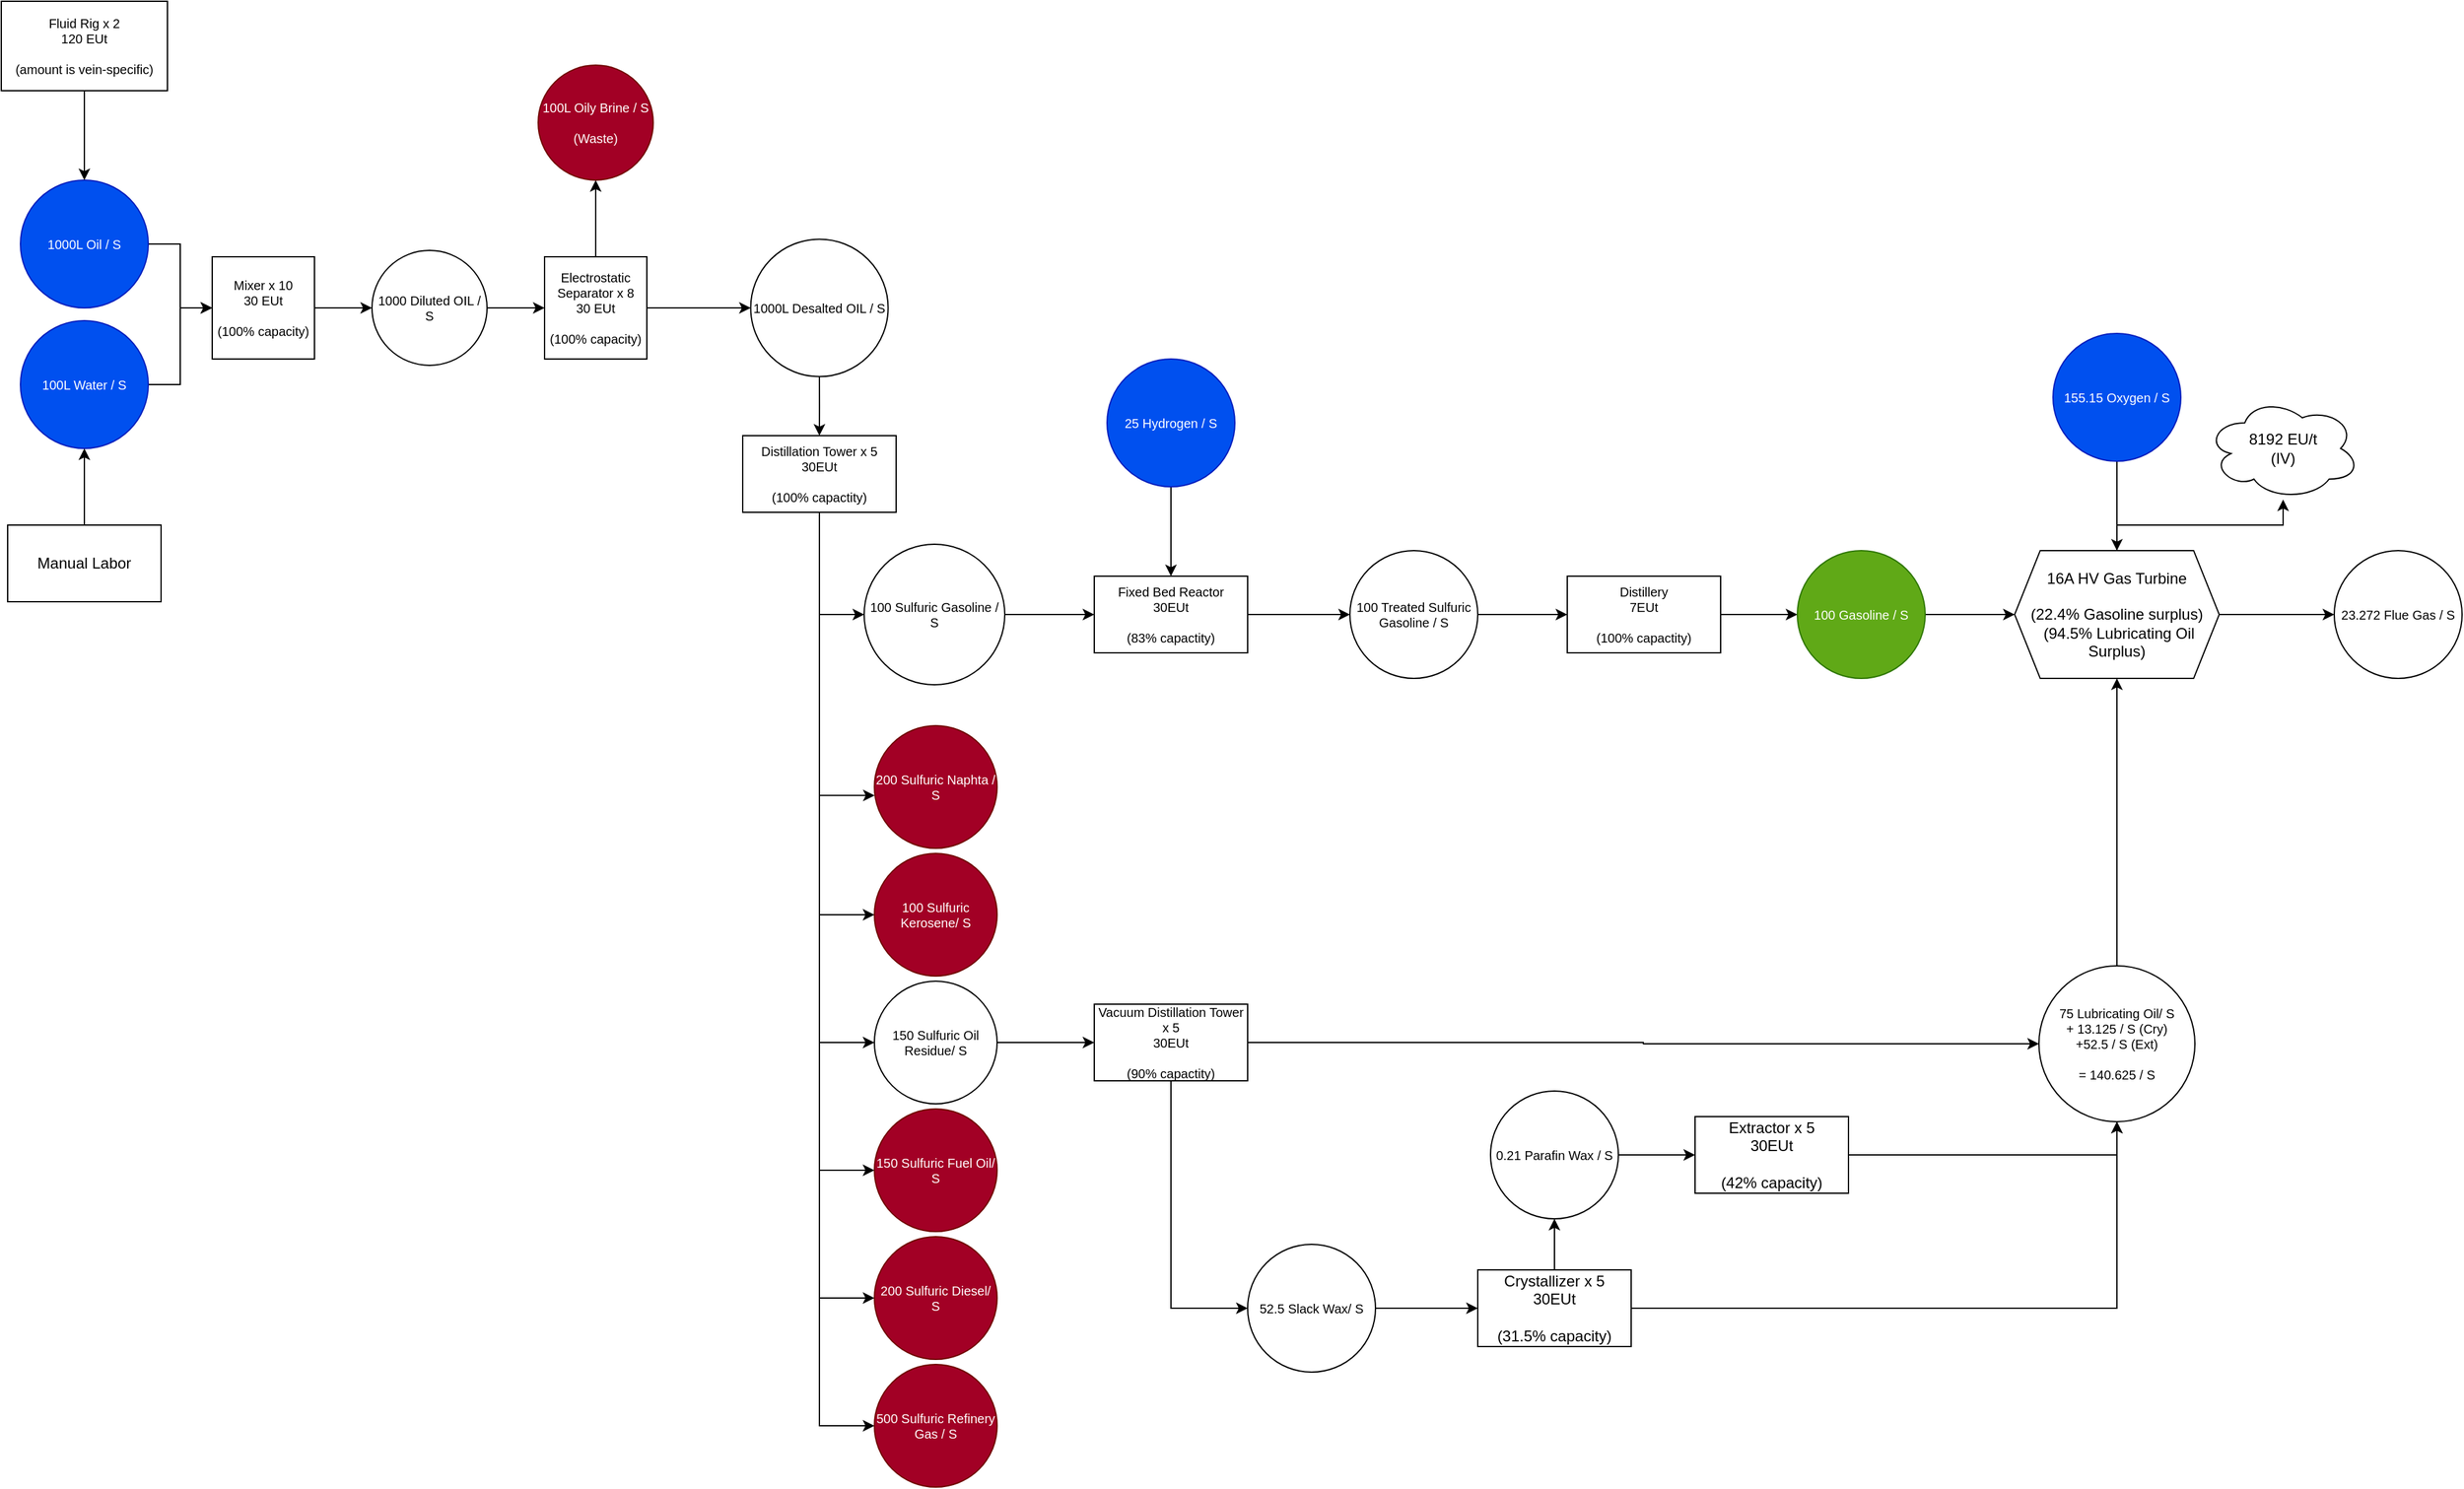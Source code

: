 <mxfile version="21.7.5" type="device">
  <diagram id="C5RBs43oDa-KdzZeNtuy" name="Page-1">
    <mxGraphModel dx="1245" dy="1088" grid="1" gridSize="10" guides="1" tooltips="1" connect="1" arrows="1" fold="1" page="1" pageScale="1" pageWidth="1000000000000000000" pageHeight="1e+22" math="0" shadow="0">
      <root>
        <mxCell id="WIyWlLk6GJQsqaUBKTNV-0" />
        <mxCell id="WIyWlLk6GJQsqaUBKTNV-1" parent="WIyWlLk6GJQsqaUBKTNV-0" />
        <mxCell id="cMW7nhsQqeWeF74KAXtx-5" style="edgeStyle=orthogonalEdgeStyle;rounded=0;orthogonalLoop=1;jettySize=auto;html=1;fontSize=10;" parent="WIyWlLk6GJQsqaUBKTNV-1" source="cMW7nhsQqeWeF74KAXtx-0" target="cMW7nhsQqeWeF74KAXtx-3" edge="1">
          <mxGeometry relative="1" as="geometry" />
        </mxCell>
        <mxCell id="cMW7nhsQqeWeF74KAXtx-0" value="1000L Oil / S" style="ellipse;whiteSpace=wrap;html=1;aspect=fixed;fontSize=10;fillColor=#0050ef;fontColor=#ffffff;strokeColor=#001DBC;" parent="WIyWlLk6GJQsqaUBKTNV-1" vertex="1">
          <mxGeometry x="60" y="210" width="100" height="100" as="geometry" />
        </mxCell>
        <mxCell id="cMW7nhsQqeWeF74KAXtx-8" style="edgeStyle=orthogonalEdgeStyle;rounded=0;orthogonalLoop=1;jettySize=auto;html=1;entryX=0;entryY=0.5;entryDx=0;entryDy=0;fontSize=10;" parent="WIyWlLk6GJQsqaUBKTNV-1" source="cMW7nhsQqeWeF74KAXtx-1" target="cMW7nhsQqeWeF74KAXtx-7" edge="1">
          <mxGeometry relative="1" as="geometry" />
        </mxCell>
        <mxCell id="cMW7nhsQqeWeF74KAXtx-1" value="1000 Diluted OIL / S" style="ellipse;whiteSpace=wrap;html=1;aspect=fixed;fontSize=10;" parent="WIyWlLk6GJQsqaUBKTNV-1" vertex="1">
          <mxGeometry x="335" y="265" width="90" height="90" as="geometry" />
        </mxCell>
        <mxCell id="cMW7nhsQqeWeF74KAXtx-4" style="edgeStyle=orthogonalEdgeStyle;rounded=0;orthogonalLoop=1;jettySize=auto;html=1;fontSize=10;" parent="WIyWlLk6GJQsqaUBKTNV-1" source="cMW7nhsQqeWeF74KAXtx-2" target="cMW7nhsQqeWeF74KAXtx-3" edge="1">
          <mxGeometry relative="1" as="geometry" />
        </mxCell>
        <mxCell id="cMW7nhsQqeWeF74KAXtx-2" value="100L Water / S" style="ellipse;whiteSpace=wrap;html=1;aspect=fixed;fontSize=10;fillColor=#0050ef;fontColor=#ffffff;strokeColor=#001DBC;" parent="WIyWlLk6GJQsqaUBKTNV-1" vertex="1">
          <mxGeometry x="60" y="320" width="100" height="100" as="geometry" />
        </mxCell>
        <mxCell id="cMW7nhsQqeWeF74KAXtx-6" style="edgeStyle=orthogonalEdgeStyle;rounded=0;orthogonalLoop=1;jettySize=auto;html=1;entryX=0;entryY=0.5;entryDx=0;entryDy=0;fontSize=10;" parent="WIyWlLk6GJQsqaUBKTNV-1" source="cMW7nhsQqeWeF74KAXtx-3" target="cMW7nhsQqeWeF74KAXtx-1" edge="1">
          <mxGeometry relative="1" as="geometry" />
        </mxCell>
        <mxCell id="cMW7nhsQqeWeF74KAXtx-3" value="Mixer x 10&lt;br style=&quot;font-size: 10px;&quot;&gt;30 EUt&lt;br&gt;&lt;br&gt;(100% capacity)" style="whiteSpace=wrap;html=1;aspect=fixed;fontSize=10;" parent="WIyWlLk6GJQsqaUBKTNV-1" vertex="1">
          <mxGeometry x="210" y="270" width="80" height="80" as="geometry" />
        </mxCell>
        <mxCell id="cMW7nhsQqeWeF74KAXtx-11" style="edgeStyle=orthogonalEdgeStyle;rounded=0;orthogonalLoop=1;jettySize=auto;html=1;fontSize=10;" parent="WIyWlLk6GJQsqaUBKTNV-1" source="cMW7nhsQqeWeF74KAXtx-7" target="cMW7nhsQqeWeF74KAXtx-9" edge="1">
          <mxGeometry relative="1" as="geometry" />
        </mxCell>
        <mxCell id="cMW7nhsQqeWeF74KAXtx-12" style="edgeStyle=orthogonalEdgeStyle;rounded=0;orthogonalLoop=1;jettySize=auto;html=1;fontSize=10;" parent="WIyWlLk6GJQsqaUBKTNV-1" source="cMW7nhsQqeWeF74KAXtx-7" target="cMW7nhsQqeWeF74KAXtx-10" edge="1">
          <mxGeometry relative="1" as="geometry" />
        </mxCell>
        <mxCell id="cMW7nhsQqeWeF74KAXtx-7" value="Electrostatic Separator x 8&lt;br style=&quot;font-size: 10px;&quot;&gt;30 EUt&lt;br style=&quot;font-size: 10px;&quot;&gt;&lt;br style=&quot;font-size: 10px;&quot;&gt;(100% capacity)" style="whiteSpace=wrap;html=1;aspect=fixed;fontSize=10;" parent="WIyWlLk6GJQsqaUBKTNV-1" vertex="1">
          <mxGeometry x="470" y="270" width="80" height="80" as="geometry" />
        </mxCell>
        <mxCell id="cMW7nhsQqeWeF74KAXtx-25" style="edgeStyle=orthogonalEdgeStyle;rounded=0;orthogonalLoop=1;jettySize=auto;html=1;fontSize=10;" parent="WIyWlLk6GJQsqaUBKTNV-1" source="cMW7nhsQqeWeF74KAXtx-9" target="cMW7nhsQqeWeF74KAXtx-24" edge="1">
          <mxGeometry relative="1" as="geometry" />
        </mxCell>
        <mxCell id="cMW7nhsQqeWeF74KAXtx-9" value="1000L Desalted OIL / S" style="ellipse;whiteSpace=wrap;html=1;aspect=fixed;fontSize=10;" parent="WIyWlLk6GJQsqaUBKTNV-1" vertex="1">
          <mxGeometry x="631.25" y="256.25" width="107.5" height="107.5" as="geometry" />
        </mxCell>
        <mxCell id="cMW7nhsQqeWeF74KAXtx-10" value="100L Oily Brine / S&lt;br style=&quot;font-size: 10px;&quot;&gt;&lt;br style=&quot;font-size: 10px;&quot;&gt;(Waste)" style="ellipse;whiteSpace=wrap;html=1;aspect=fixed;fontSize=10;fillColor=#a20025;fontColor=#ffffff;strokeColor=#6F0000;" parent="WIyWlLk6GJQsqaUBKTNV-1" vertex="1">
          <mxGeometry x="465" y="120" width="90" height="90" as="geometry" />
        </mxCell>
        <mxCell id="cMW7nhsQqeWeF74KAXtx-33" style="edgeStyle=orthogonalEdgeStyle;rounded=0;orthogonalLoop=1;jettySize=auto;html=1;entryX=0;entryY=0.5;entryDx=0;entryDy=0;fontSize=10;" parent="WIyWlLk6GJQsqaUBKTNV-1" source="cMW7nhsQqeWeF74KAXtx-24" target="cMW7nhsQqeWeF74KAXtx-26" edge="1">
          <mxGeometry relative="1" as="geometry" />
        </mxCell>
        <mxCell id="cMW7nhsQqeWeF74KAXtx-34" style="edgeStyle=orthogonalEdgeStyle;rounded=0;orthogonalLoop=1;jettySize=auto;html=1;entryX=0.002;entryY=0.569;entryDx=0;entryDy=0;entryPerimeter=0;fontSize=10;" parent="WIyWlLk6GJQsqaUBKTNV-1" source="cMW7nhsQqeWeF74KAXtx-24" target="cMW7nhsQqeWeF74KAXtx-28" edge="1">
          <mxGeometry relative="1" as="geometry" />
        </mxCell>
        <mxCell id="cMW7nhsQqeWeF74KAXtx-35" style="edgeStyle=orthogonalEdgeStyle;rounded=0;orthogonalLoop=1;jettySize=auto;html=1;entryX=0;entryY=0.5;entryDx=0;entryDy=0;fontSize=10;" parent="WIyWlLk6GJQsqaUBKTNV-1" source="cMW7nhsQqeWeF74KAXtx-24" target="cMW7nhsQqeWeF74KAXtx-30" edge="1">
          <mxGeometry relative="1" as="geometry" />
        </mxCell>
        <mxCell id="cMW7nhsQqeWeF74KAXtx-36" style="edgeStyle=orthogonalEdgeStyle;rounded=0;orthogonalLoop=1;jettySize=auto;html=1;entryX=0;entryY=0.5;entryDx=0;entryDy=0;fontSize=10;" parent="WIyWlLk6GJQsqaUBKTNV-1" source="cMW7nhsQqeWeF74KAXtx-24" target="cMW7nhsQqeWeF74KAXtx-29" edge="1">
          <mxGeometry relative="1" as="geometry" />
        </mxCell>
        <mxCell id="cMW7nhsQqeWeF74KAXtx-37" style="edgeStyle=orthogonalEdgeStyle;rounded=0;orthogonalLoop=1;jettySize=auto;html=1;entryX=0;entryY=0.5;entryDx=0;entryDy=0;fontSize=10;" parent="WIyWlLk6GJQsqaUBKTNV-1" source="cMW7nhsQqeWeF74KAXtx-24" target="cMW7nhsQqeWeF74KAXtx-27" edge="1">
          <mxGeometry relative="1" as="geometry" />
        </mxCell>
        <mxCell id="cMW7nhsQqeWeF74KAXtx-38" style="edgeStyle=orthogonalEdgeStyle;rounded=0;orthogonalLoop=1;jettySize=auto;html=1;entryX=0;entryY=0.5;entryDx=0;entryDy=0;fontSize=10;" parent="WIyWlLk6GJQsqaUBKTNV-1" source="cMW7nhsQqeWeF74KAXtx-24" target="cMW7nhsQqeWeF74KAXtx-32" edge="1">
          <mxGeometry relative="1" as="geometry" />
        </mxCell>
        <mxCell id="cMW7nhsQqeWeF74KAXtx-39" style="edgeStyle=orthogonalEdgeStyle;rounded=0;orthogonalLoop=1;jettySize=auto;html=1;entryX=0;entryY=0.5;entryDx=0;entryDy=0;fontSize=10;" parent="WIyWlLk6GJQsqaUBKTNV-1" source="cMW7nhsQqeWeF74KAXtx-24" target="cMW7nhsQqeWeF74KAXtx-31" edge="1">
          <mxGeometry relative="1" as="geometry" />
        </mxCell>
        <mxCell id="cMW7nhsQqeWeF74KAXtx-24" value="Distillation Tower x 5&lt;br style=&quot;font-size: 10px;&quot;&gt;30EUt&lt;br style=&quot;font-size: 10px;&quot;&gt;&lt;br style=&quot;font-size: 10px;&quot;&gt;(100% capactity)" style="rounded=0;whiteSpace=wrap;html=1;fontSize=10;" parent="WIyWlLk6GJQsqaUBKTNV-1" vertex="1">
          <mxGeometry x="625" y="410" width="120" height="60" as="geometry" />
        </mxCell>
        <mxCell id="keTg5EGuquQ2Xi51nmyB-1" style="edgeStyle=orthogonalEdgeStyle;rounded=0;orthogonalLoop=1;jettySize=auto;html=1;fontSize=10;" edge="1" parent="WIyWlLk6GJQsqaUBKTNV-1" source="cMW7nhsQqeWeF74KAXtx-26" target="keTg5EGuquQ2Xi51nmyB-0">
          <mxGeometry relative="1" as="geometry" />
        </mxCell>
        <mxCell id="cMW7nhsQqeWeF74KAXtx-26" value="100 Sulfuric Gasoline / S" style="ellipse;whiteSpace=wrap;html=1;aspect=fixed;fontSize=10;" parent="WIyWlLk6GJQsqaUBKTNV-1" vertex="1">
          <mxGeometry x="720" y="495" width="110" height="110" as="geometry" />
        </mxCell>
        <mxCell id="cMW7nhsQqeWeF74KAXtx-27" value="150 Sulfuric Fuel Oil/ S" style="ellipse;whiteSpace=wrap;html=1;aspect=fixed;fontSize=10;fillColor=#a20025;fontColor=#ffffff;strokeColor=#6F0000;" parent="WIyWlLk6GJQsqaUBKTNV-1" vertex="1">
          <mxGeometry x="728" y="937" width="96" height="96" as="geometry" />
        </mxCell>
        <mxCell id="cMW7nhsQqeWeF74KAXtx-28" value="200 Sulfuric Naphta / S" style="ellipse;whiteSpace=wrap;html=1;aspect=fixed;fontSize=10;fillColor=#a20025;fontColor=#ffffff;strokeColor=#6F0000;" parent="WIyWlLk6GJQsqaUBKTNV-1" vertex="1">
          <mxGeometry x="728" y="637" width="96" height="96" as="geometry" />
        </mxCell>
        <mxCell id="keTg5EGuquQ2Xi51nmyB-18" style="edgeStyle=orthogonalEdgeStyle;rounded=0;orthogonalLoop=1;jettySize=auto;html=1;" edge="1" parent="WIyWlLk6GJQsqaUBKTNV-1" source="cMW7nhsQqeWeF74KAXtx-29" target="keTg5EGuquQ2Xi51nmyB-17">
          <mxGeometry relative="1" as="geometry" />
        </mxCell>
        <mxCell id="cMW7nhsQqeWeF74KAXtx-29" value="150 Sulfuric Oil Residue/ S" style="ellipse;whiteSpace=wrap;html=1;aspect=fixed;fontSize=10;" parent="WIyWlLk6GJQsqaUBKTNV-1" vertex="1">
          <mxGeometry x="728" y="837" width="96" height="96" as="geometry" />
        </mxCell>
        <mxCell id="cMW7nhsQqeWeF74KAXtx-30" value="100 Sulfuric Kerosene/ S" style="ellipse;whiteSpace=wrap;html=1;aspect=fixed;fontSize=10;fillColor=#a20025;fontColor=#ffffff;strokeColor=#6F0000;" parent="WIyWlLk6GJQsqaUBKTNV-1" vertex="1">
          <mxGeometry x="728" y="737" width="96" height="96" as="geometry" />
        </mxCell>
        <mxCell id="cMW7nhsQqeWeF74KAXtx-31" value="500 Sulfuric Refinery Gas / S" style="ellipse;whiteSpace=wrap;html=1;aspect=fixed;fontSize=10;fillColor=#a20025;fontColor=#ffffff;strokeColor=#6F0000;" parent="WIyWlLk6GJQsqaUBKTNV-1" vertex="1">
          <mxGeometry x="728" y="1137" width="96" height="96" as="geometry" />
        </mxCell>
        <mxCell id="cMW7nhsQqeWeF74KAXtx-32" value="200 Sulfuric Diesel/ S" style="ellipse;whiteSpace=wrap;html=1;aspect=fixed;fontSize=10;fillColor=#a20025;fontColor=#ffffff;strokeColor=#6F0000;" parent="WIyWlLk6GJQsqaUBKTNV-1" vertex="1">
          <mxGeometry x="728" y="1037" width="96" height="96" as="geometry" />
        </mxCell>
        <mxCell id="keTg5EGuquQ2Xi51nmyB-6" style="edgeStyle=orthogonalEdgeStyle;rounded=0;orthogonalLoop=1;jettySize=auto;html=1;fontSize=10;" edge="1" parent="WIyWlLk6GJQsqaUBKTNV-1" source="keTg5EGuquQ2Xi51nmyB-0" target="keTg5EGuquQ2Xi51nmyB-3">
          <mxGeometry relative="1" as="geometry" />
        </mxCell>
        <mxCell id="keTg5EGuquQ2Xi51nmyB-0" value="Fixed Bed Reactor&lt;br style=&quot;font-size: 10px;&quot;&gt;30EUt&lt;br style=&quot;font-size: 10px;&quot;&gt;&lt;br style=&quot;font-size: 10px;&quot;&gt;(83% capactity)" style="rounded=0;whiteSpace=wrap;html=1;fontSize=10;" vertex="1" parent="WIyWlLk6GJQsqaUBKTNV-1">
          <mxGeometry x="900" y="520" width="120" height="60" as="geometry" />
        </mxCell>
        <mxCell id="keTg5EGuquQ2Xi51nmyB-8" style="edgeStyle=orthogonalEdgeStyle;rounded=0;orthogonalLoop=1;jettySize=auto;html=1;fontSize=10;" edge="1" parent="WIyWlLk6GJQsqaUBKTNV-1" source="keTg5EGuquQ2Xi51nmyB-3" target="keTg5EGuquQ2Xi51nmyB-7">
          <mxGeometry relative="1" as="geometry" />
        </mxCell>
        <mxCell id="keTg5EGuquQ2Xi51nmyB-3" value="100 Treated Sulfuric Gasoline / S" style="ellipse;whiteSpace=wrap;html=1;aspect=fixed;fontSize=10;" vertex="1" parent="WIyWlLk6GJQsqaUBKTNV-1">
          <mxGeometry x="1100" y="500" width="100" height="100" as="geometry" />
        </mxCell>
        <mxCell id="keTg5EGuquQ2Xi51nmyB-5" style="edgeStyle=orthogonalEdgeStyle;rounded=0;orthogonalLoop=1;jettySize=auto;html=1;fontSize=10;" edge="1" parent="WIyWlLk6GJQsqaUBKTNV-1" source="keTg5EGuquQ2Xi51nmyB-4" target="keTg5EGuquQ2Xi51nmyB-0">
          <mxGeometry relative="1" as="geometry" />
        </mxCell>
        <mxCell id="keTg5EGuquQ2Xi51nmyB-4" value="25 Hydrogen / S" style="ellipse;whiteSpace=wrap;html=1;aspect=fixed;fontSize=10;fillColor=#0050ef;fontColor=#ffffff;strokeColor=#001DBC;" vertex="1" parent="WIyWlLk6GJQsqaUBKTNV-1">
          <mxGeometry x="910" y="350" width="100" height="100" as="geometry" />
        </mxCell>
        <mxCell id="keTg5EGuquQ2Xi51nmyB-9" style="edgeStyle=orthogonalEdgeStyle;rounded=0;orthogonalLoop=1;jettySize=auto;html=1;fontSize=10;" edge="1" parent="WIyWlLk6GJQsqaUBKTNV-1" source="keTg5EGuquQ2Xi51nmyB-7" target="keTg5EGuquQ2Xi51nmyB-10">
          <mxGeometry relative="1" as="geometry">
            <mxPoint x="1470" y="550" as="targetPoint" />
          </mxGeometry>
        </mxCell>
        <mxCell id="keTg5EGuquQ2Xi51nmyB-7" value="Distillery&lt;br style=&quot;font-size: 10px;&quot;&gt;7EUt&lt;br style=&quot;font-size: 10px;&quot;&gt;&lt;br style=&quot;font-size: 10px;&quot;&gt;(100% capactity)" style="rounded=0;whiteSpace=wrap;html=1;fontSize=10;" vertex="1" parent="WIyWlLk6GJQsqaUBKTNV-1">
          <mxGeometry x="1270" y="520" width="120" height="60" as="geometry" />
        </mxCell>
        <mxCell id="keTg5EGuquQ2Xi51nmyB-16" style="edgeStyle=orthogonalEdgeStyle;rounded=0;orthogonalLoop=1;jettySize=auto;html=1;" edge="1" parent="WIyWlLk6GJQsqaUBKTNV-1" source="keTg5EGuquQ2Xi51nmyB-10" target="keTg5EGuquQ2Xi51nmyB-15">
          <mxGeometry relative="1" as="geometry" />
        </mxCell>
        <mxCell id="keTg5EGuquQ2Xi51nmyB-10" value="100 Gasoline / S" style="ellipse;whiteSpace=wrap;html=1;aspect=fixed;fontSize=10;fillColor=#60a917;fontColor=#ffffff;strokeColor=#2D7600;" vertex="1" parent="WIyWlLk6GJQsqaUBKTNV-1">
          <mxGeometry x="1450" y="500" width="100" height="100" as="geometry" />
        </mxCell>
        <mxCell id="keTg5EGuquQ2Xi51nmyB-12" style="edgeStyle=orthogonalEdgeStyle;rounded=0;orthogonalLoop=1;jettySize=auto;html=1;fontSize=10;" edge="1" parent="WIyWlLk6GJQsqaUBKTNV-1" source="keTg5EGuquQ2Xi51nmyB-11" target="cMW7nhsQqeWeF74KAXtx-0">
          <mxGeometry relative="1" as="geometry" />
        </mxCell>
        <mxCell id="keTg5EGuquQ2Xi51nmyB-11" value="Fluid Rig x 2&lt;br style=&quot;font-size: 10px;&quot;&gt;120 EUt&lt;br style=&quot;font-size: 10px;&quot;&gt;&lt;br style=&quot;font-size: 10px;&quot;&gt;(amount is vein-specific)" style="rounded=0;whiteSpace=wrap;html=1;fontSize=10;" vertex="1" parent="WIyWlLk6GJQsqaUBKTNV-1">
          <mxGeometry x="45" y="70" width="130" height="70" as="geometry" />
        </mxCell>
        <mxCell id="keTg5EGuquQ2Xi51nmyB-14" style="edgeStyle=orthogonalEdgeStyle;rounded=0;orthogonalLoop=1;jettySize=auto;html=1;" edge="1" parent="WIyWlLk6GJQsqaUBKTNV-1" source="keTg5EGuquQ2Xi51nmyB-13" target="cMW7nhsQqeWeF74KAXtx-2">
          <mxGeometry relative="1" as="geometry" />
        </mxCell>
        <mxCell id="keTg5EGuquQ2Xi51nmyB-13" value="Manual Labor" style="rounded=0;whiteSpace=wrap;html=1;" vertex="1" parent="WIyWlLk6GJQsqaUBKTNV-1">
          <mxGeometry x="50" y="480" width="120" height="60" as="geometry" />
        </mxCell>
        <mxCell id="keTg5EGuquQ2Xi51nmyB-45" style="edgeStyle=orthogonalEdgeStyle;rounded=0;orthogonalLoop=1;jettySize=auto;html=1;" edge="1" parent="WIyWlLk6GJQsqaUBKTNV-1" source="keTg5EGuquQ2Xi51nmyB-15" target="keTg5EGuquQ2Xi51nmyB-44">
          <mxGeometry relative="1" as="geometry" />
        </mxCell>
        <mxCell id="keTg5EGuquQ2Xi51nmyB-47" style="edgeStyle=orthogonalEdgeStyle;rounded=0;orthogonalLoop=1;jettySize=auto;html=1;" edge="1" parent="WIyWlLk6GJQsqaUBKTNV-1" source="keTg5EGuquQ2Xi51nmyB-15" target="keTg5EGuquQ2Xi51nmyB-46">
          <mxGeometry relative="1" as="geometry" />
        </mxCell>
        <mxCell id="keTg5EGuquQ2Xi51nmyB-15" value="16A HV Gas Turbine&lt;br&gt;&lt;br&gt;(22.4% Gasoline surplus)&lt;br&gt;&amp;nbsp;(94.5% Lubricating Oil Surplus)" style="shape=hexagon;perimeter=hexagonPerimeter2;whiteSpace=wrap;html=1;fixedSize=1;" vertex="1" parent="WIyWlLk6GJQsqaUBKTNV-1">
          <mxGeometry x="1620" y="500" width="160" height="100" as="geometry" />
        </mxCell>
        <mxCell id="keTg5EGuquQ2Xi51nmyB-28" style="edgeStyle=orthogonalEdgeStyle;rounded=0;orthogonalLoop=1;jettySize=auto;html=1;entryX=0;entryY=0.5;entryDx=0;entryDy=0;" edge="1" parent="WIyWlLk6GJQsqaUBKTNV-1" source="keTg5EGuquQ2Xi51nmyB-17" target="keTg5EGuquQ2Xi51nmyB-25">
          <mxGeometry relative="1" as="geometry" />
        </mxCell>
        <mxCell id="keTg5EGuquQ2Xi51nmyB-30" style="edgeStyle=orthogonalEdgeStyle;rounded=0;orthogonalLoop=1;jettySize=auto;html=1;" edge="1" parent="WIyWlLk6GJQsqaUBKTNV-1" source="keTg5EGuquQ2Xi51nmyB-17" target="keTg5EGuquQ2Xi51nmyB-23">
          <mxGeometry relative="1" as="geometry" />
        </mxCell>
        <mxCell id="keTg5EGuquQ2Xi51nmyB-17" value="Vacuum Distillation Tower x 5&lt;br style=&quot;font-size: 10px;&quot;&gt;30EUt&lt;br style=&quot;font-size: 10px;&quot;&gt;&lt;br style=&quot;font-size: 10px;&quot;&gt;(90% capactity)" style="rounded=0;whiteSpace=wrap;html=1;fontSize=10;" vertex="1" parent="WIyWlLk6GJQsqaUBKTNV-1">
          <mxGeometry x="900" y="855" width="120" height="60" as="geometry" />
        </mxCell>
        <mxCell id="keTg5EGuquQ2Xi51nmyB-20" style="edgeStyle=orthogonalEdgeStyle;rounded=0;orthogonalLoop=1;jettySize=auto;html=1;" edge="1" parent="WIyWlLk6GJQsqaUBKTNV-1" source="keTg5EGuquQ2Xi51nmyB-19" target="keTg5EGuquQ2Xi51nmyB-15">
          <mxGeometry relative="1" as="geometry" />
        </mxCell>
        <mxCell id="keTg5EGuquQ2Xi51nmyB-19" value="155.15 Oxygen / S" style="ellipse;whiteSpace=wrap;html=1;aspect=fixed;fontSize=10;fillColor=#0050ef;fontColor=#ffffff;strokeColor=#001DBC;" vertex="1" parent="WIyWlLk6GJQsqaUBKTNV-1">
          <mxGeometry x="1650" y="330" width="100" height="100" as="geometry" />
        </mxCell>
        <mxCell id="keTg5EGuquQ2Xi51nmyB-41" style="edgeStyle=orthogonalEdgeStyle;rounded=0;orthogonalLoop=1;jettySize=auto;html=1;" edge="1" parent="WIyWlLk6GJQsqaUBKTNV-1" source="keTg5EGuquQ2Xi51nmyB-23" target="keTg5EGuquQ2Xi51nmyB-15">
          <mxGeometry relative="1" as="geometry" />
        </mxCell>
        <mxCell id="keTg5EGuquQ2Xi51nmyB-23" value="75 Lubricating Oil/ S&lt;br&gt;+ 13.125 / S (Cry)&lt;br&gt;+52.5 / S (Ext)&lt;br&gt;&lt;br&gt;= 140.625 / S" style="ellipse;whiteSpace=wrap;html=1;aspect=fixed;fontSize=10;" vertex="1" parent="WIyWlLk6GJQsqaUBKTNV-1">
          <mxGeometry x="1639" y="825" width="122" height="122" as="geometry" />
        </mxCell>
        <mxCell id="keTg5EGuquQ2Xi51nmyB-32" style="edgeStyle=orthogonalEdgeStyle;rounded=0;orthogonalLoop=1;jettySize=auto;html=1;" edge="1" parent="WIyWlLk6GJQsqaUBKTNV-1" source="keTg5EGuquQ2Xi51nmyB-25" target="keTg5EGuquQ2Xi51nmyB-31">
          <mxGeometry relative="1" as="geometry" />
        </mxCell>
        <mxCell id="keTg5EGuquQ2Xi51nmyB-25" value="52.5 Slack Wax/ S" style="ellipse;whiteSpace=wrap;html=1;aspect=fixed;fontSize=10;" vertex="1" parent="WIyWlLk6GJQsqaUBKTNV-1">
          <mxGeometry x="1020" y="1043" width="100" height="100" as="geometry" />
        </mxCell>
        <mxCell id="keTg5EGuquQ2Xi51nmyB-33" style="edgeStyle=orthogonalEdgeStyle;rounded=0;orthogonalLoop=1;jettySize=auto;html=1;" edge="1" parent="WIyWlLk6GJQsqaUBKTNV-1" source="keTg5EGuquQ2Xi51nmyB-31" target="keTg5EGuquQ2Xi51nmyB-23">
          <mxGeometry relative="1" as="geometry" />
        </mxCell>
        <mxCell id="keTg5EGuquQ2Xi51nmyB-36" style="edgeStyle=orthogonalEdgeStyle;rounded=0;orthogonalLoop=1;jettySize=auto;html=1;" edge="1" parent="WIyWlLk6GJQsqaUBKTNV-1" source="keTg5EGuquQ2Xi51nmyB-31" target="keTg5EGuquQ2Xi51nmyB-34">
          <mxGeometry relative="1" as="geometry" />
        </mxCell>
        <mxCell id="keTg5EGuquQ2Xi51nmyB-31" value="Crystallizer x 5&lt;br&gt;30EUt&lt;br&gt;&lt;br&gt;(31.5% capacity)" style="rounded=0;whiteSpace=wrap;html=1;" vertex="1" parent="WIyWlLk6GJQsqaUBKTNV-1">
          <mxGeometry x="1200" y="1063" width="120" height="60" as="geometry" />
        </mxCell>
        <mxCell id="keTg5EGuquQ2Xi51nmyB-38" style="edgeStyle=orthogonalEdgeStyle;rounded=0;orthogonalLoop=1;jettySize=auto;html=1;" edge="1" parent="WIyWlLk6GJQsqaUBKTNV-1" source="keTg5EGuquQ2Xi51nmyB-34" target="keTg5EGuquQ2Xi51nmyB-37">
          <mxGeometry relative="1" as="geometry" />
        </mxCell>
        <mxCell id="keTg5EGuquQ2Xi51nmyB-34" value="0.21 Parafin Wax / S" style="ellipse;whiteSpace=wrap;html=1;aspect=fixed;fontSize=10;" vertex="1" parent="WIyWlLk6GJQsqaUBKTNV-1">
          <mxGeometry x="1210" y="923" width="100" height="100" as="geometry" />
        </mxCell>
        <mxCell id="keTg5EGuquQ2Xi51nmyB-40" style="edgeStyle=orthogonalEdgeStyle;rounded=0;orthogonalLoop=1;jettySize=auto;html=1;entryX=0.5;entryY=1;entryDx=0;entryDy=0;" edge="1" parent="WIyWlLk6GJQsqaUBKTNV-1" source="keTg5EGuquQ2Xi51nmyB-37" target="keTg5EGuquQ2Xi51nmyB-23">
          <mxGeometry relative="1" as="geometry" />
        </mxCell>
        <mxCell id="keTg5EGuquQ2Xi51nmyB-37" value="Extractor x 5&lt;br&gt;30EUt&lt;br&gt;&lt;br&gt;(42% capacity)" style="rounded=0;whiteSpace=wrap;html=1;" vertex="1" parent="WIyWlLk6GJQsqaUBKTNV-1">
          <mxGeometry x="1370" y="943" width="120" height="60" as="geometry" />
        </mxCell>
        <mxCell id="keTg5EGuquQ2Xi51nmyB-44" value="23.272 Flue Gas / S" style="ellipse;whiteSpace=wrap;html=1;aspect=fixed;fontSize=10;" vertex="1" parent="WIyWlLk6GJQsqaUBKTNV-1">
          <mxGeometry x="1870" y="500" width="100" height="100" as="geometry" />
        </mxCell>
        <mxCell id="keTg5EGuquQ2Xi51nmyB-46" value="8192 EU/t&lt;br&gt;(IV)" style="ellipse;shape=cloud;whiteSpace=wrap;html=1;" vertex="1" parent="WIyWlLk6GJQsqaUBKTNV-1">
          <mxGeometry x="1770" y="380" width="120" height="80" as="geometry" />
        </mxCell>
      </root>
    </mxGraphModel>
  </diagram>
</mxfile>
